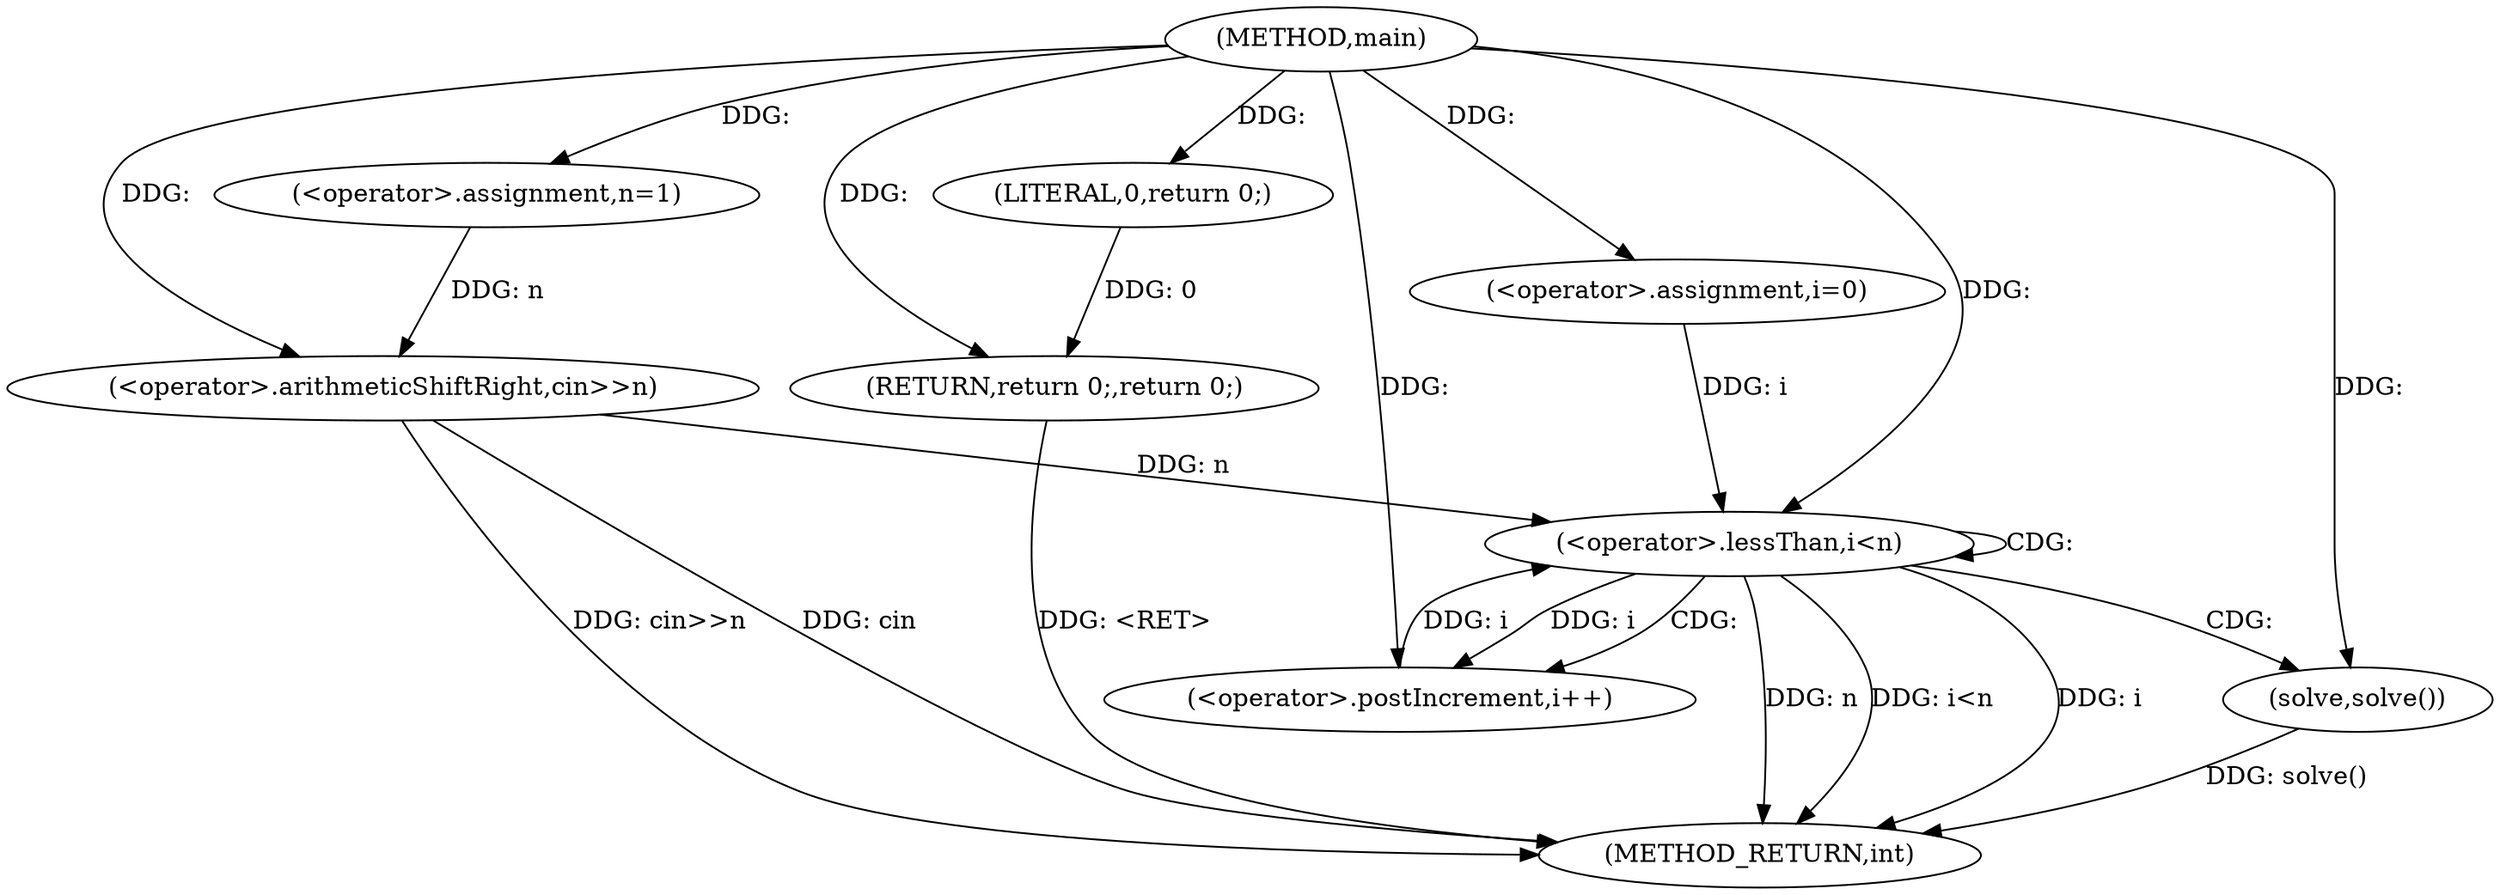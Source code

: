 digraph "main" {  
"1000225" [label = "(METHOD,main)" ]
"1000248" [label = "(METHOD_RETURN,int)" ]
"1000228" [label = "(<operator>.assignment,n=1)" ]
"1000231" [label = "(<operator>.arithmeticShiftRight,cin>>n)" ]
"1000246" [label = "(RETURN,return 0;,return 0;)" ]
"1000236" [label = "(<operator>.assignment,i=0)" ]
"1000239" [label = "(<operator>.lessThan,i<n)" ]
"1000242" [label = "(<operator>.postIncrement,i++)" ]
"1000247" [label = "(LITERAL,0,return 0;)" ]
"1000245" [label = "(solve,solve())" ]
  "1000231" -> "1000248"  [ label = "DDG: cin>>n"] 
  "1000239" -> "1000248"  [ label = "DDG: i"] 
  "1000239" -> "1000248"  [ label = "DDG: n"] 
  "1000239" -> "1000248"  [ label = "DDG: i<n"] 
  "1000245" -> "1000248"  [ label = "DDG: solve()"] 
  "1000246" -> "1000248"  [ label = "DDG: <RET>"] 
  "1000231" -> "1000248"  [ label = "DDG: cin"] 
  "1000225" -> "1000228"  [ label = "DDG: "] 
  "1000247" -> "1000246"  [ label = "DDG: 0"] 
  "1000225" -> "1000246"  [ label = "DDG: "] 
  "1000225" -> "1000231"  [ label = "DDG: "] 
  "1000228" -> "1000231"  [ label = "DDG: n"] 
  "1000225" -> "1000236"  [ label = "DDG: "] 
  "1000225" -> "1000247"  [ label = "DDG: "] 
  "1000236" -> "1000239"  [ label = "DDG: i"] 
  "1000242" -> "1000239"  [ label = "DDG: i"] 
  "1000225" -> "1000239"  [ label = "DDG: "] 
  "1000231" -> "1000239"  [ label = "DDG: n"] 
  "1000239" -> "1000242"  [ label = "DDG: i"] 
  "1000225" -> "1000242"  [ label = "DDG: "] 
  "1000225" -> "1000245"  [ label = "DDG: "] 
  "1000239" -> "1000245"  [ label = "CDG: "] 
  "1000239" -> "1000242"  [ label = "CDG: "] 
  "1000239" -> "1000239"  [ label = "CDG: "] 
}

